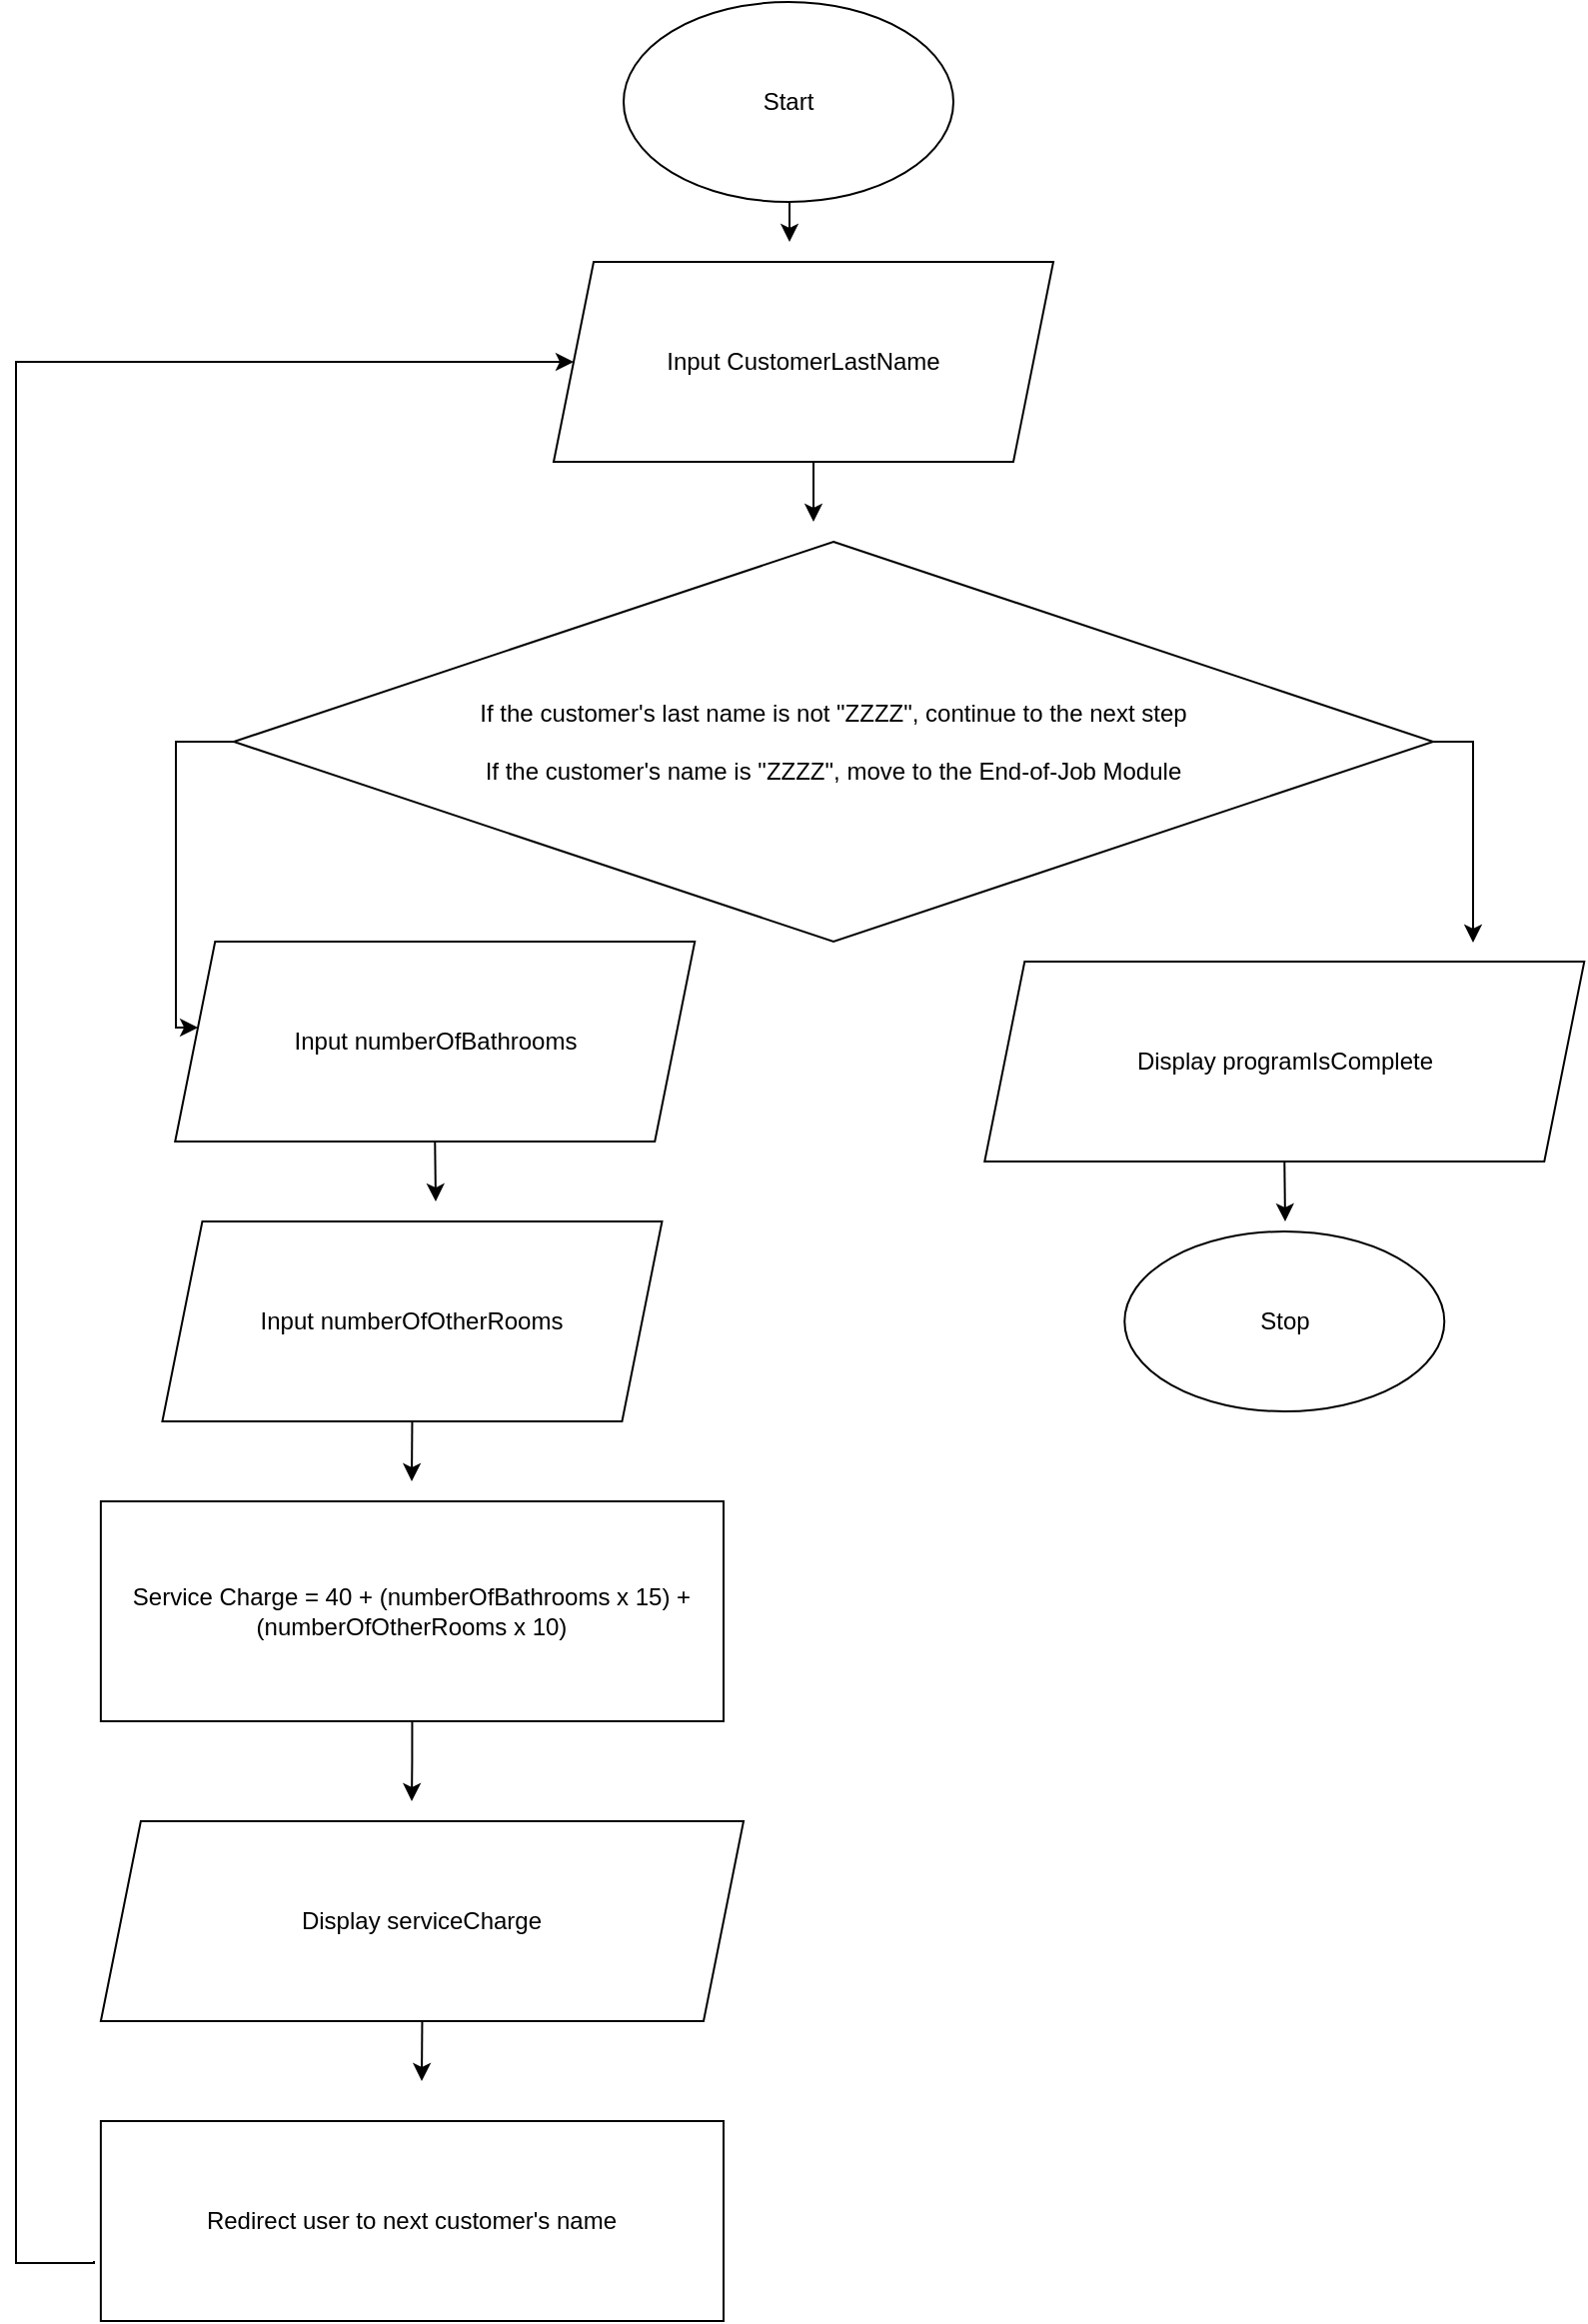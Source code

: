 <mxfile version="26.1.1">
  <diagram name="Page-1" id="v85L4FLC7zyBde-1lvRM">
    <mxGraphModel dx="2314" dy="1196" grid="1" gridSize="10" guides="1" tooltips="1" connect="1" arrows="1" fold="1" page="1" pageScale="1" pageWidth="850" pageHeight="1100" math="0" shadow="0">
      <root>
        <mxCell id="0" />
        <mxCell id="1" parent="0" />
        <mxCell id="gWVUyst5q5U3T6r_8HzK-1" value="Start" style="ellipse;whiteSpace=wrap;html=1;" parent="1" vertex="1">
          <mxGeometry x="314" width="165" height="100" as="geometry" />
        </mxCell>
        <mxCell id="WKOSNwNUEdi9BCog6ddG-1" style="edgeStyle=orthogonalEdgeStyle;rounded=0;orthogonalLoop=1;jettySize=auto;html=1;exitX=0.5;exitY=1;exitDx=0;exitDy=0;" edge="1" parent="1" source="gWVUyst5q5U3T6r_8HzK-4">
          <mxGeometry relative="1" as="geometry">
            <mxPoint x="409" y="260" as="targetPoint" />
          </mxGeometry>
        </mxCell>
        <mxCell id="gWVUyst5q5U3T6r_8HzK-4" value="Input CustomerLastName" style="shape=parallelogram;perimeter=parallelogramPerimeter;whiteSpace=wrap;html=1;fixedSize=1;" parent="1" vertex="1">
          <mxGeometry x="279" y="130" width="250" height="100" as="geometry" />
        </mxCell>
        <mxCell id="gWVUyst5q5U3T6r_8HzK-49" style="edgeStyle=orthogonalEdgeStyle;rounded=0;orthogonalLoop=1;jettySize=auto;html=1;exitX=0.5;exitY=1;exitDx=0;exitDy=0;" parent="1" source="gWVUyst5q5U3T6r_8HzK-6" edge="1">
          <mxGeometry relative="1" as="geometry">
            <mxPoint x="208" y="740" as="targetPoint" />
          </mxGeometry>
        </mxCell>
        <mxCell id="gWVUyst5q5U3T6r_8HzK-6" value="Input numberOfOtherRooms" style="shape=parallelogram;perimeter=parallelogramPerimeter;whiteSpace=wrap;html=1;fixedSize=1;" parent="1" vertex="1">
          <mxGeometry x="83.22" y="610" width="250" height="100" as="geometry" />
        </mxCell>
        <mxCell id="WKOSNwNUEdi9BCog6ddG-3" style="edgeStyle=orthogonalEdgeStyle;rounded=0;orthogonalLoop=1;jettySize=auto;html=1;exitX=1;exitY=0.5;exitDx=0;exitDy=0;" edge="1" parent="1" source="gWVUyst5q5U3T6r_8HzK-7">
          <mxGeometry relative="1" as="geometry">
            <mxPoint x="739" y="470" as="targetPoint" />
          </mxGeometry>
        </mxCell>
        <mxCell id="WKOSNwNUEdi9BCog6ddG-4" style="edgeStyle=orthogonalEdgeStyle;rounded=0;orthogonalLoop=1;jettySize=auto;html=1;exitX=0;exitY=0.5;exitDx=0;exitDy=0;entryX=0.044;entryY=0.43;entryDx=0;entryDy=0;entryPerimeter=0;" edge="1" parent="1" source="gWVUyst5q5U3T6r_8HzK-7" target="gWVUyst5q5U3T6r_8HzK-45">
          <mxGeometry relative="1" as="geometry">
            <mxPoint x="89" y="510" as="targetPoint" />
            <Array as="points">
              <mxPoint x="90" y="370" />
              <mxPoint x="90" y="513" />
            </Array>
          </mxGeometry>
        </mxCell>
        <mxCell id="gWVUyst5q5U3T6r_8HzK-7" value="If the customer&#39;s last name is not &quot;ZZZZ&quot;, continue to the next step&lt;div&gt;&lt;br&gt;&lt;/div&gt;&lt;div&gt;If the customer&#39;s name is &quot;ZZZZ&quot;, move to the End-of-Job Module&lt;/div&gt;" style="rhombus;whiteSpace=wrap;html=1;" parent="1" vertex="1">
          <mxGeometry x="119" y="270" width="600" height="200" as="geometry" />
        </mxCell>
        <mxCell id="gWVUyst5q5U3T6r_8HzK-50" style="edgeStyle=orthogonalEdgeStyle;rounded=0;orthogonalLoop=1;jettySize=auto;html=1;exitX=0.5;exitY=1;exitDx=0;exitDy=0;" parent="1" source="gWVUyst5q5U3T6r_8HzK-23" edge="1">
          <mxGeometry relative="1" as="geometry">
            <mxPoint x="208" y="900" as="targetPoint" />
          </mxGeometry>
        </mxCell>
        <mxCell id="gWVUyst5q5U3T6r_8HzK-23" value="Service Charge = 40 + (numberOfBathrooms x 15) + (numberOfOtherRooms x 10)" style="rounded=0;whiteSpace=wrap;html=1;" parent="1" vertex="1">
          <mxGeometry x="52.44" y="750" width="311.56" height="110" as="geometry" />
        </mxCell>
        <mxCell id="gWVUyst5q5U3T6r_8HzK-51" style="edgeStyle=orthogonalEdgeStyle;rounded=0;orthogonalLoop=1;jettySize=auto;html=1;exitX=0.5;exitY=1;exitDx=0;exitDy=0;" parent="1" source="gWVUyst5q5U3T6r_8HzK-25" edge="1">
          <mxGeometry relative="1" as="geometry">
            <mxPoint x="213" y="1040" as="targetPoint" />
          </mxGeometry>
        </mxCell>
        <mxCell id="gWVUyst5q5U3T6r_8HzK-25" value="Display serviceCharge" style="shape=parallelogram;perimeter=parallelogramPerimeter;whiteSpace=wrap;html=1;fixedSize=1;" parent="1" vertex="1">
          <mxGeometry x="52.44" y="910" width="321.56" height="100" as="geometry" />
        </mxCell>
        <mxCell id="gWVUyst5q5U3T6r_8HzK-54" style="edgeStyle=orthogonalEdgeStyle;rounded=0;orthogonalLoop=1;jettySize=auto;html=1;exitX=0.5;exitY=1;exitDx=0;exitDy=0;" parent="1" source="gWVUyst5q5U3T6r_8HzK-27" edge="1">
          <mxGeometry relative="1" as="geometry">
            <mxPoint x="645" y="610" as="targetPoint" />
          </mxGeometry>
        </mxCell>
        <mxCell id="gWVUyst5q5U3T6r_8HzK-27" value="Display programIsComplete" style="shape=parallelogram;perimeter=parallelogramPerimeter;whiteSpace=wrap;html=1;fixedSize=1;" parent="1" vertex="1">
          <mxGeometry x="494.64" y="480" width="300" height="100" as="geometry" />
        </mxCell>
        <mxCell id="gWVUyst5q5U3T6r_8HzK-52" style="edgeStyle=orthogonalEdgeStyle;rounded=0;orthogonalLoop=1;jettySize=auto;html=1;" parent="1" edge="1" target="gWVUyst5q5U3T6r_8HzK-4">
          <mxGeometry relative="1" as="geometry">
            <mxPoint x="109" y="170" as="targetPoint" />
            <mxPoint x="49" y="1130" as="sourcePoint" />
            <Array as="points">
              <mxPoint x="49" y="1131" />
              <mxPoint x="10" y="1131" />
              <mxPoint x="10" y="180" />
            </Array>
          </mxGeometry>
        </mxCell>
        <mxCell id="gWVUyst5q5U3T6r_8HzK-29" value="Redirect user to next customer&#39;s name" style="rounded=0;whiteSpace=wrap;html=1;" parent="1" vertex="1">
          <mxGeometry x="52.44" y="1060" width="311.56" height="100" as="geometry" />
        </mxCell>
        <mxCell id="gWVUyst5q5U3T6r_8HzK-41" style="edgeStyle=orthogonalEdgeStyle;rounded=0;orthogonalLoop=1;jettySize=auto;html=1;exitX=0.5;exitY=1;exitDx=0;exitDy=0;" parent="1" edge="1">
          <mxGeometry relative="1" as="geometry">
            <mxPoint x="397" y="120" as="targetPoint" />
            <mxPoint x="397" y="100" as="sourcePoint" />
          </mxGeometry>
        </mxCell>
        <mxCell id="gWVUyst5q5U3T6r_8HzK-47" style="edgeStyle=orthogonalEdgeStyle;rounded=0;orthogonalLoop=1;jettySize=auto;html=1;exitX=0.5;exitY=1;exitDx=0;exitDy=0;" parent="1" source="gWVUyst5q5U3T6r_8HzK-45" edge="1">
          <mxGeometry relative="1" as="geometry">
            <mxPoint x="220" y="600" as="targetPoint" />
          </mxGeometry>
        </mxCell>
        <mxCell id="gWVUyst5q5U3T6r_8HzK-45" value="Input numberOfBathrooms" style="shape=parallelogram;perimeter=parallelogramPerimeter;whiteSpace=wrap;html=1;fixedSize=1;" parent="1" vertex="1">
          <mxGeometry x="89.62" y="470" width="260" height="100" as="geometry" />
        </mxCell>
        <mxCell id="gWVUyst5q5U3T6r_8HzK-53" value="Stop" style="ellipse;whiteSpace=wrap;html=1;" parent="1" vertex="1">
          <mxGeometry x="564.64" y="615" width="160" height="90" as="geometry" />
        </mxCell>
      </root>
    </mxGraphModel>
  </diagram>
</mxfile>
